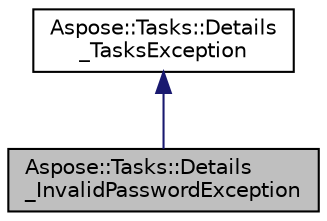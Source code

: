 digraph "Aspose::Tasks::Details_InvalidPasswordException"
{
 // LATEX_PDF_SIZE
  edge [fontname="Helvetica",fontsize="10",labelfontname="Helvetica",labelfontsize="10"];
  node [fontname="Helvetica",fontsize="10",shape=record];
  Node1 [label="Aspose::Tasks::Details\l_InvalidPasswordException",height=0.2,width=0.4,color="black", fillcolor="grey75", style="filled", fontcolor="black",tooltip="Represents the exception type which is thrown when password protected file opening with wrong passwor..."];
  Node2 -> Node1 [dir="back",color="midnightblue",fontsize="10",style="solid",fontname="Helvetica"];
  Node2 [label="Aspose::Tasks::Details\l_TasksException",height=0.2,width=0.4,color="black", fillcolor="white", style="filled",URL="$class_aspose_1_1_tasks_1_1_details___tasks_exception.html",tooltip="Represents the standard internal exception type."];
}

